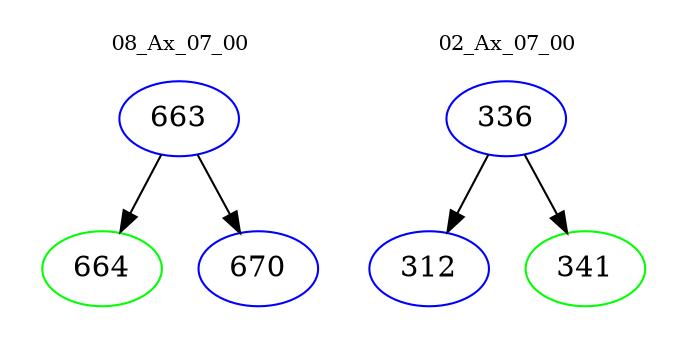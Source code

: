 digraph{
subgraph cluster_0 {
color = white
label = "08_Ax_07_00";
fontsize=10;
T0_663 [label="663", color="blue"]
T0_663 -> T0_664 [color="black"]
T0_664 [label="664", color="green"]
T0_663 -> T0_670 [color="black"]
T0_670 [label="670", color="blue"]
}
subgraph cluster_1 {
color = white
label = "02_Ax_07_00";
fontsize=10;
T1_336 [label="336", color="blue"]
T1_336 -> T1_312 [color="black"]
T1_312 [label="312", color="blue"]
T1_336 -> T1_341 [color="black"]
T1_341 [label="341", color="green"]
}
}
